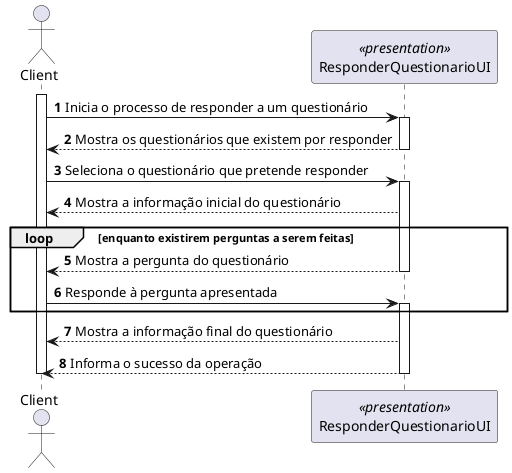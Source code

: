 @startuml

autonumber
actor "Client" as C
participant ResponderQuestionarioUI as UI <<presentation>>

activate C
C -> UI : Inicia o processo de responder a um questionário
activate UI
UI --> C : Mostra os questionários que existem por responder
deactivate UI
C -> UI : Seleciona o questionário que pretende responder
activate UI
UI --> C : Mostra a informação inicial do questionário
loop enquanto existirem perguntas a serem feitas
UI --> C : Mostra a pergunta do questionário
deactivate UI
C -> UI : Responde à pergunta apresentada
activate UI
end
UI --> C : Mostra a informação final do questionário
UI --> C : Informa o sucesso da operação
deactivate UI
deactivate C

@enduml